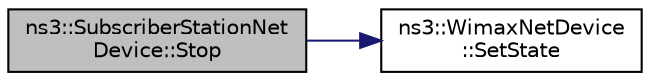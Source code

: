 digraph "ns3::SubscriberStationNetDevice::Stop"
{
 // LATEX_PDF_SIZE
  edge [fontname="Helvetica",fontsize="10",labelfontname="Helvetica",labelfontsize="10"];
  node [fontname="Helvetica",fontsize="10",shape=record];
  rankdir="LR";
  Node1 [label="ns3::SubscriberStationNet\lDevice::Stop",height=0.2,width=0.4,color="black", fillcolor="grey75", style="filled", fontcolor="black",tooltip="Stop the device."];
  Node1 -> Node2 [color="midnightblue",fontsize="10",style="solid",fontname="Helvetica"];
  Node2 [label="ns3::WimaxNetDevice\l::SetState",height=0.2,width=0.4,color="black", fillcolor="white", style="filled",URL="$classns3_1_1_wimax_net_device.html#a6f3df9f6d5c94c02e7ecab21bfab2fce",tooltip="Set the device state."];
}
